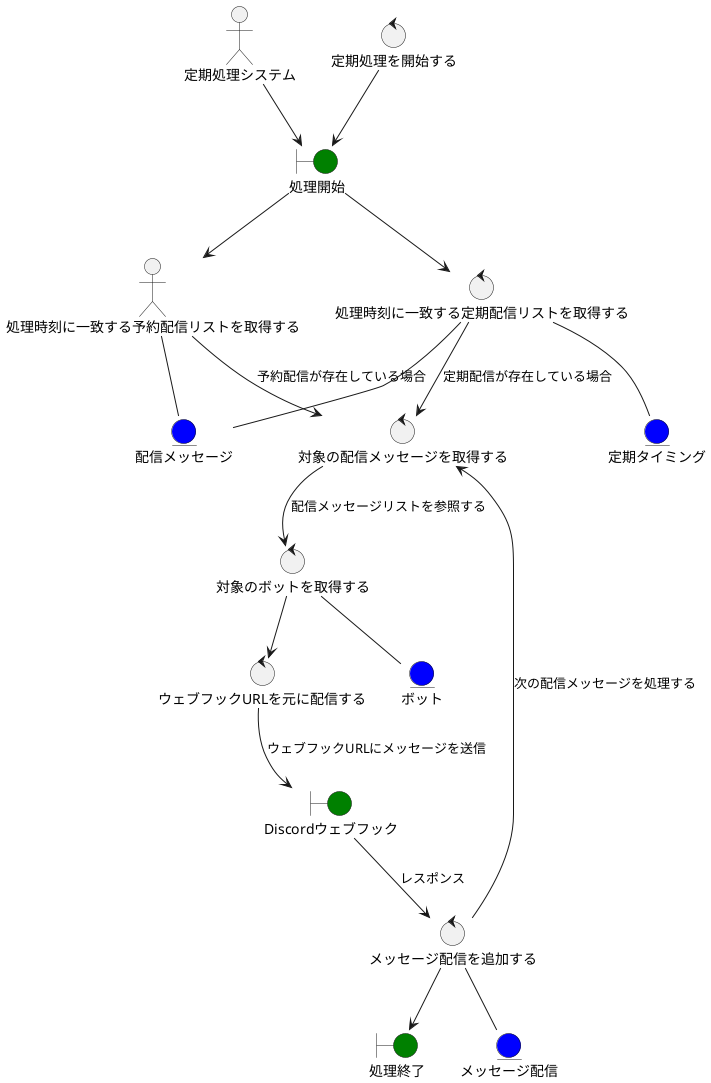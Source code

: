 @startuml robustness-sent_message

actor 定期処理システム
boundary 処理開始 #green
boundary Discordウェブフック #green
boundary 処理終了 #green
control 定期処理を開始する
control 処理時刻に一致する定期配信リストを取得する
control 処理時刻に一致する定期配信リストを取得する
control 対象の配信メッセージを取得する
control 対象のボットを取得する
control ウェブフックURLを元に配信する
control メッセージ配信を追加する
entity ボット #blue
entity 配信メッセージ #blue
entity 定期タイミング #blue
entity メッセージ配信 #blue

定期処理システム --> 処理開始
定期処理を開始する --> 処理開始
処理開始 --> 処理時刻に一致する予約配信リストを取得する
処理開始 --> 処理時刻に一致する定期配信リストを取得する
処理時刻に一致する予約配信リストを取得する --> 対象の配信メッセージを取得する :予約配信が存在している場合
処理時刻に一致する定期配信リストを取得する --> 対象の配信メッセージを取得する :定期配信が存在している場合
処理時刻に一致する予約配信リストを取得する -- 配信メッセージ
処理時刻に一致する定期配信リストを取得する -- 配信メッセージ
処理時刻に一致する定期配信リストを取得する -- 定期タイミング
対象の配信メッセージを取得する --> 対象のボットを取得する :配信メッセージリストを参照する
対象のボットを取得する --> ウェブフックURLを元に配信する
対象のボットを取得する -- ボット
ウェブフックURLを元に配信する --> Discordウェブフック :ウェブフックURLにメッセージを送信
Discordウェブフック --> メッセージ配信を追加する :レスポンス
メッセージ配信を追加する --> 対象の配信メッセージを取得する :次の配信メッセージを処理する
メッセージ配信を追加する -- メッセージ配信
メッセージ配信を追加する --> 処理終了
@enduml
